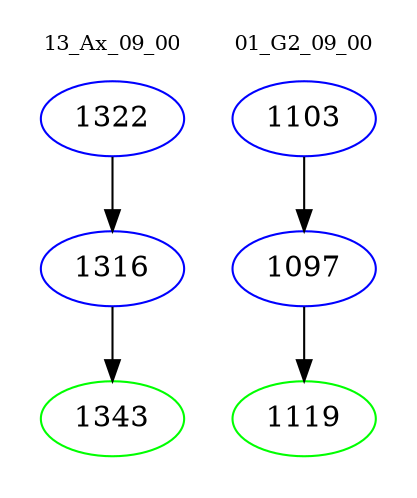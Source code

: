 digraph{
subgraph cluster_0 {
color = white
label = "13_Ax_09_00";
fontsize=10;
T0_1322 [label="1322", color="blue"]
T0_1322 -> T0_1316 [color="black"]
T0_1316 [label="1316", color="blue"]
T0_1316 -> T0_1343 [color="black"]
T0_1343 [label="1343", color="green"]
}
subgraph cluster_1 {
color = white
label = "01_G2_09_00";
fontsize=10;
T1_1103 [label="1103", color="blue"]
T1_1103 -> T1_1097 [color="black"]
T1_1097 [label="1097", color="blue"]
T1_1097 -> T1_1119 [color="black"]
T1_1119 [label="1119", color="green"]
}
}

